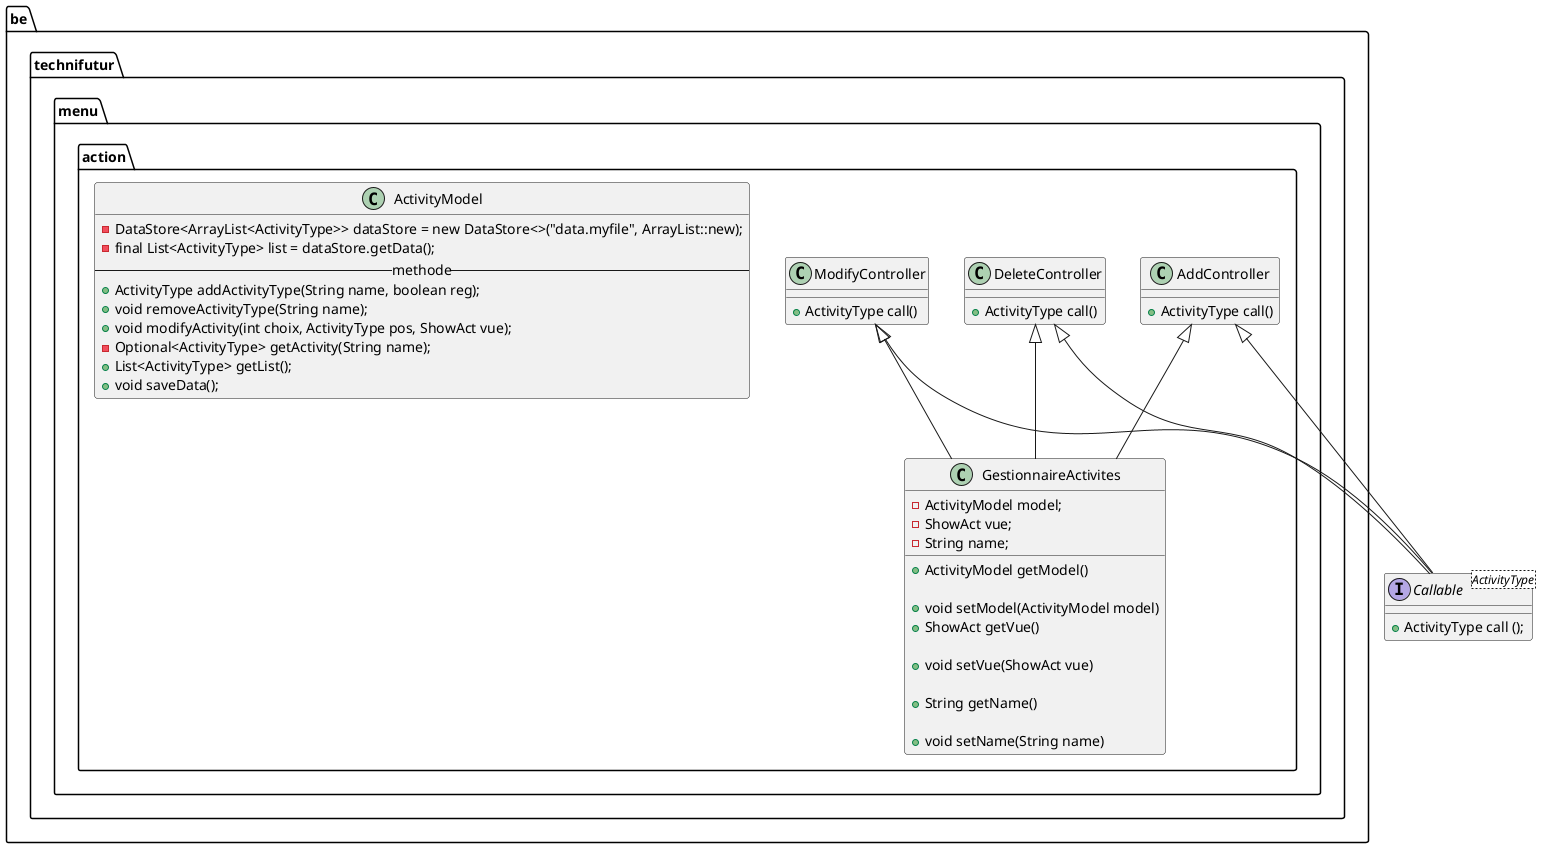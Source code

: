 @startuml
interface Callable<ActivityType>{
    + ActivityType call ();
}
package be.technifutur{
    package be.technifutur.menu{
        package be.technifutur.menu.action{

            class GestionnaireActivites{
                    - ActivityModel model;
                    - ShowAct vue;
                    - String name;
                    + ActivityModel getModel()

                    + void setModel(ActivityModel model)


                    + ShowAct getVue()

                    + void setVue(ShowAct vue)

                    + String getName()

                    + void setName(String name)

            }
            class AddController {
                + ActivityType call()
            }
            class DeleteController {
                + ActivityType call()
            }
            class ModifyController {
                + ActivityType call()
            }
            class ActivityModel{
                    - DataStore<ArrayList<ActivityType>> dataStore = new DataStore<>("data.myfile", ArrayList::new);
                    - final List<ActivityType> list = dataStore.getData();
                    --methode--
                    + ActivityType addActivityType(String name, boolean reg);
                    + void removeActivityType(String name);
                    + void modifyActivity(int choix, ActivityType pos, ShowAct vue);
                    - Optional<ActivityType> getActivity(String name);
                    + List<ActivityType> getList();
                    + void saveData();
            }
        }
    }
}

AddController <|-- Callable
DeleteController <|-- Callable
ModifyController <|-- Callable

AddController <|-- GestionnaireActivites
DeleteController <|-- GestionnaireActivites
ModifyController <|-- GestionnaireActivites
@enduml